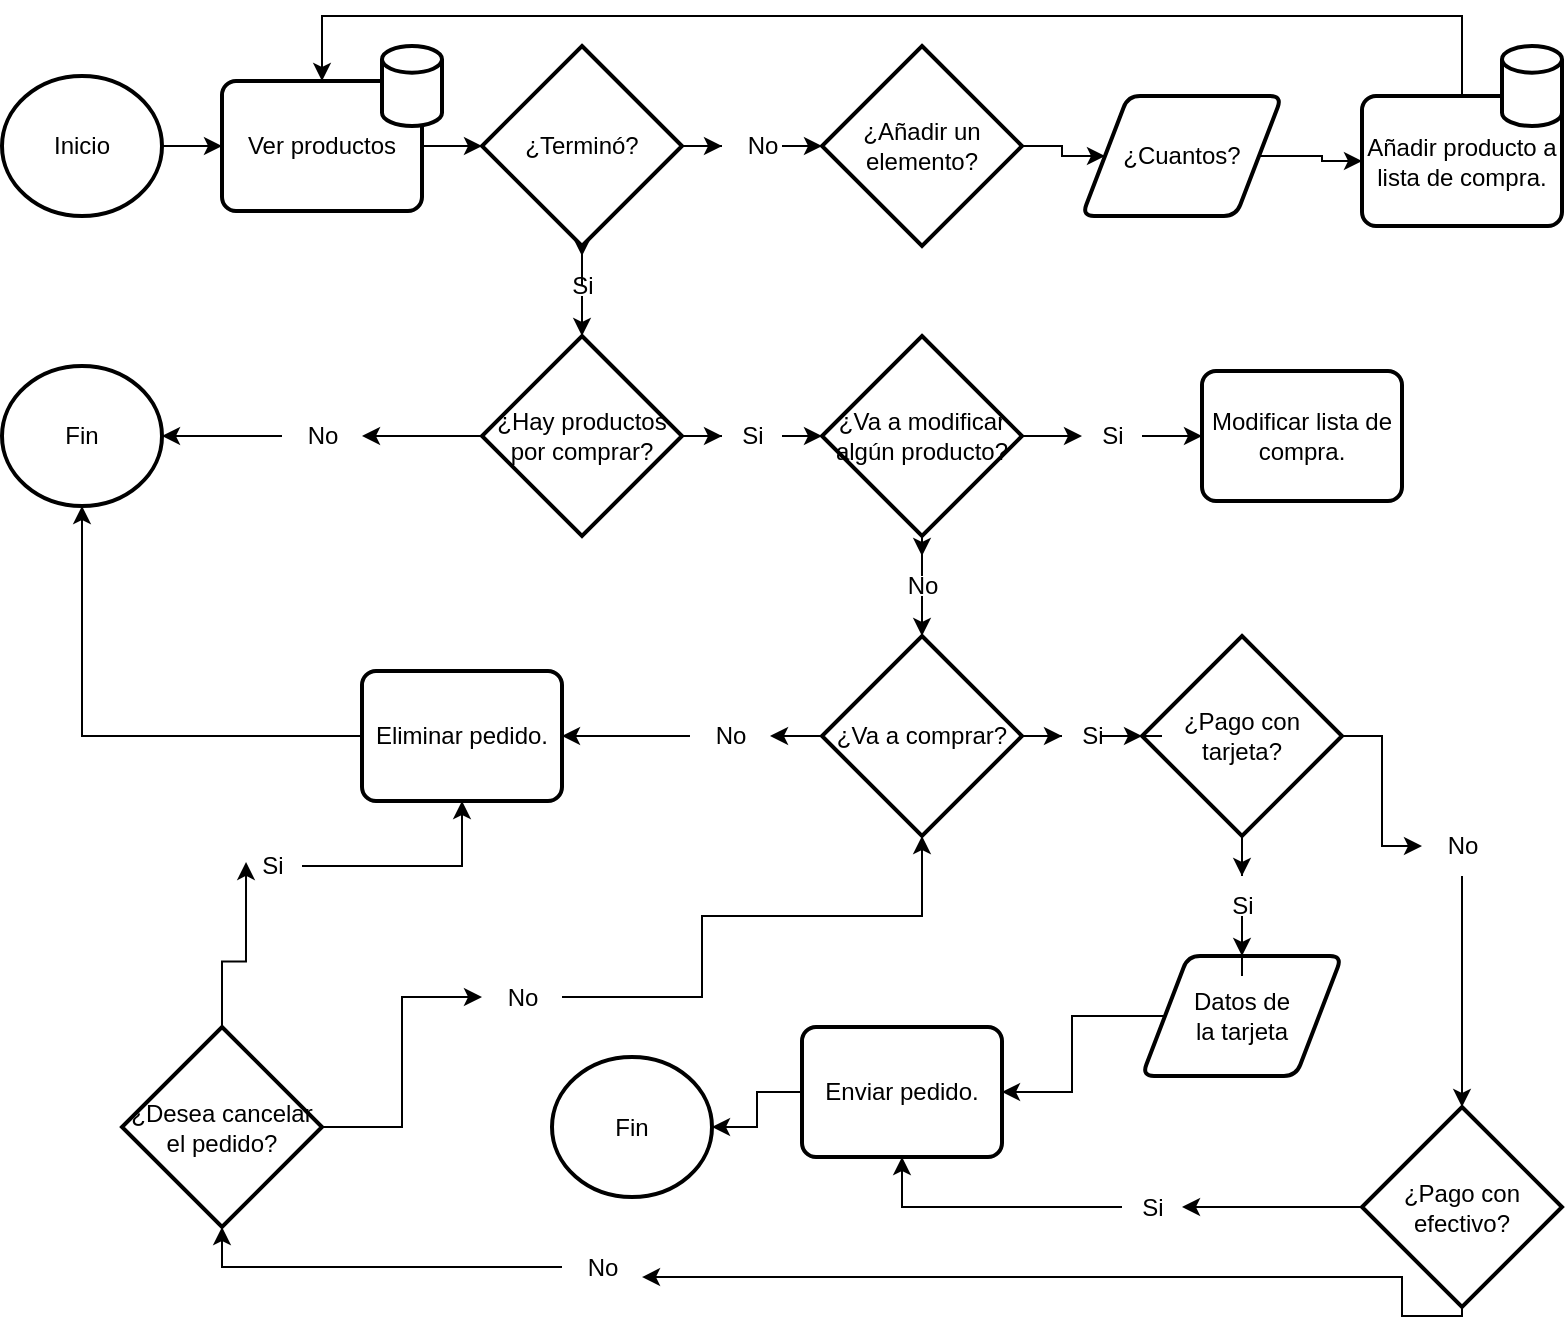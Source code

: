 <mxfile version="20.3.0" type="device"><diagram id="-Bh56P7aBa_tyh5ErtI_" name="Página-1"><mxGraphModel dx="1304" dy="695" grid="1" gridSize="10" guides="1" tooltips="1" connect="1" arrows="1" fold="1" page="1" pageScale="1" pageWidth="827" pageHeight="1169" math="0" shadow="0"><root><mxCell id="0"/><mxCell id="1" parent="0"/><mxCell id="qNxRbdu7r2npMHHieJdJ-9" value="" style="edgeStyle=orthogonalEdgeStyle;rounded=0;orthogonalLoop=1;jettySize=auto;html=1;" edge="1" parent="1" source="qNxRbdu7r2npMHHieJdJ-2" target="qNxRbdu7r2npMHHieJdJ-3"><mxGeometry relative="1" as="geometry"/></mxCell><mxCell id="qNxRbdu7r2npMHHieJdJ-2" value="Inicio" style="strokeWidth=2;html=1;shape=mxgraph.flowchart.start_2;whiteSpace=wrap;" vertex="1" parent="1"><mxGeometry x="30" y="70" width="80" height="70" as="geometry"/></mxCell><mxCell id="qNxRbdu7r2npMHHieJdJ-10" value="" style="edgeStyle=orthogonalEdgeStyle;rounded=0;orthogonalLoop=1;jettySize=auto;html=1;" edge="1" parent="1" source="qNxRbdu7r2npMHHieJdJ-3" target="qNxRbdu7r2npMHHieJdJ-4"><mxGeometry relative="1" as="geometry"/></mxCell><mxCell id="qNxRbdu7r2npMHHieJdJ-8" style="edgeStyle=orthogonalEdgeStyle;rounded=0;orthogonalLoop=1;jettySize=auto;html=1;" edge="1" parent="1" source="qNxRbdu7r2npMHHieJdJ-4" target="qNxRbdu7r2npMHHieJdJ-6"><mxGeometry relative="1" as="geometry"/></mxCell><mxCell id="qNxRbdu7r2npMHHieJdJ-11" value="" style="edgeStyle=orthogonalEdgeStyle;rounded=0;orthogonalLoop=1;jettySize=auto;html=1;" edge="1" parent="1" source="qNxRbdu7r2npMHHieJdJ-4" target="qNxRbdu7r2npMHHieJdJ-5"><mxGeometry relative="1" as="geometry"/></mxCell><mxCell id="qNxRbdu7r2npMHHieJdJ-4" value="¿Terminó?" style="strokeWidth=2;html=1;shape=mxgraph.flowchart.decision;whiteSpace=wrap;" vertex="1" parent="1"><mxGeometry x="270" y="55" width="100" height="100" as="geometry"/></mxCell><mxCell id="qNxRbdu7r2npMHHieJdJ-20" value="" style="edgeStyle=orthogonalEdgeStyle;rounded=0;orthogonalLoop=1;jettySize=auto;html=1;" edge="1" parent="1" source="qNxRbdu7r2npMHHieJdJ-5" target="qNxRbdu7r2npMHHieJdJ-19"><mxGeometry relative="1" as="geometry"/></mxCell><mxCell id="qNxRbdu7r2npMHHieJdJ-5" value="Si" style="text;html=1;align=center;verticalAlign=middle;resizable=0;points=[];autosize=1;strokeColor=none;fillColor=none;" vertex="1" parent="1"><mxGeometry x="305" y="160" width="30" height="30" as="geometry"/></mxCell><mxCell id="qNxRbdu7r2npMHHieJdJ-13" value="" style="edgeStyle=orthogonalEdgeStyle;rounded=0;orthogonalLoop=1;jettySize=auto;html=1;" edge="1" parent="1" source="qNxRbdu7r2npMHHieJdJ-6" target="qNxRbdu7r2npMHHieJdJ-12"><mxGeometry relative="1" as="geometry"/></mxCell><mxCell id="qNxRbdu7r2npMHHieJdJ-6" value="No" style="text;html=1;align=center;verticalAlign=middle;resizable=0;points=[];autosize=1;strokeColor=none;fillColor=none;" vertex="1" parent="1"><mxGeometry x="390" y="90" width="40" height="30" as="geometry"/></mxCell><mxCell id="qNxRbdu7r2npMHHieJdJ-15" value="" style="edgeStyle=orthogonalEdgeStyle;rounded=0;orthogonalLoop=1;jettySize=auto;html=1;" edge="1" parent="1" source="qNxRbdu7r2npMHHieJdJ-12" target="qNxRbdu7r2npMHHieJdJ-14"><mxGeometry relative="1" as="geometry"/></mxCell><mxCell id="qNxRbdu7r2npMHHieJdJ-12" value="¿Añadir un elemento?" style="strokeWidth=2;html=1;shape=mxgraph.flowchart.decision;whiteSpace=wrap;" vertex="1" parent="1"><mxGeometry x="440" y="55" width="100" height="100" as="geometry"/></mxCell><mxCell id="qNxRbdu7r2npMHHieJdJ-17" value="" style="edgeStyle=orthogonalEdgeStyle;rounded=0;orthogonalLoop=1;jettySize=auto;html=1;" edge="1" parent="1" source="qNxRbdu7r2npMHHieJdJ-14" target="qNxRbdu7r2npMHHieJdJ-16"><mxGeometry relative="1" as="geometry"/></mxCell><mxCell id="qNxRbdu7r2npMHHieJdJ-14" value="¿Cuantos?" style="shape=parallelogram;html=1;strokeWidth=2;perimeter=parallelogramPerimeter;whiteSpace=wrap;rounded=1;arcSize=12;size=0.23;" vertex="1" parent="1"><mxGeometry x="570" y="80" width="100" height="60" as="geometry"/></mxCell><mxCell id="qNxRbdu7r2npMHHieJdJ-18" style="edgeStyle=orthogonalEdgeStyle;rounded=0;orthogonalLoop=1;jettySize=auto;html=1;entryX=0.5;entryY=0;entryDx=0;entryDy=0;" edge="1" parent="1" source="qNxRbdu7r2npMHHieJdJ-16" target="qNxRbdu7r2npMHHieJdJ-3"><mxGeometry relative="1" as="geometry"><mxPoint x="750" y="-60" as="targetPoint"/><Array as="points"><mxPoint x="760" y="40"/><mxPoint x="190" y="40"/></Array></mxGeometry></mxCell><mxCell id="qNxRbdu7r2npMHHieJdJ-24" value="" style="edgeStyle=orthogonalEdgeStyle;rounded=0;orthogonalLoop=1;jettySize=auto;html=1;" edge="1" parent="1" source="qNxRbdu7r2npMHHieJdJ-19" target="qNxRbdu7r2npMHHieJdJ-23"><mxGeometry relative="1" as="geometry"/></mxCell><mxCell id="qNxRbdu7r2npMHHieJdJ-27" value="" style="edgeStyle=orthogonalEdgeStyle;rounded=0;orthogonalLoop=1;jettySize=auto;html=1;" edge="1" parent="1" source="qNxRbdu7r2npMHHieJdJ-19" target="qNxRbdu7r2npMHHieJdJ-26"><mxGeometry relative="1" as="geometry"/></mxCell><mxCell id="qNxRbdu7r2npMHHieJdJ-19" value="¿Hay productos por comprar?" style="strokeWidth=2;html=1;shape=mxgraph.flowchart.decision;whiteSpace=wrap;" vertex="1" parent="1"><mxGeometry x="270" y="200" width="100" height="100" as="geometry"/></mxCell><mxCell id="qNxRbdu7r2npMHHieJdJ-21" value="Fin" style="strokeWidth=2;html=1;shape=mxgraph.flowchart.start_2;whiteSpace=wrap;" vertex="1" parent="1"><mxGeometry x="30" y="215" width="80" height="70" as="geometry"/></mxCell><mxCell id="qNxRbdu7r2npMHHieJdJ-25" value="" style="edgeStyle=orthogonalEdgeStyle;rounded=0;orthogonalLoop=1;jettySize=auto;html=1;" edge="1" parent="1" source="qNxRbdu7r2npMHHieJdJ-23" target="qNxRbdu7r2npMHHieJdJ-21"><mxGeometry relative="1" as="geometry"/></mxCell><mxCell id="qNxRbdu7r2npMHHieJdJ-23" value="No" style="text;html=1;align=center;verticalAlign=middle;resizable=0;points=[];autosize=1;strokeColor=none;fillColor=none;" vertex="1" parent="1"><mxGeometry x="170" y="235" width="40" height="30" as="geometry"/></mxCell><mxCell id="qNxRbdu7r2npMHHieJdJ-29" value="" style="edgeStyle=orthogonalEdgeStyle;rounded=0;orthogonalLoop=1;jettySize=auto;html=1;" edge="1" parent="1" source="qNxRbdu7r2npMHHieJdJ-26" target="qNxRbdu7r2npMHHieJdJ-28"><mxGeometry relative="1" as="geometry"/></mxCell><mxCell id="qNxRbdu7r2npMHHieJdJ-26" value="Si" style="text;html=1;align=center;verticalAlign=middle;resizable=0;points=[];autosize=1;strokeColor=none;fillColor=none;" vertex="1" parent="1"><mxGeometry x="390" y="235" width="30" height="30" as="geometry"/></mxCell><mxCell id="qNxRbdu7r2npMHHieJdJ-33" value="" style="edgeStyle=orthogonalEdgeStyle;rounded=0;orthogonalLoop=1;jettySize=auto;html=1;" edge="1" parent="1" source="qNxRbdu7r2npMHHieJdJ-28" target="qNxRbdu7r2npMHHieJdJ-31"><mxGeometry relative="1" as="geometry"/></mxCell><mxCell id="qNxRbdu7r2npMHHieJdJ-35" value="" style="edgeStyle=orthogonalEdgeStyle;rounded=0;orthogonalLoop=1;jettySize=auto;html=1;" edge="1" parent="1" source="qNxRbdu7r2npMHHieJdJ-28" target="qNxRbdu7r2npMHHieJdJ-32"><mxGeometry relative="1" as="geometry"/></mxCell><mxCell id="qNxRbdu7r2npMHHieJdJ-28" value="¿Va a modificar algún producto?" style="strokeWidth=2;html=1;shape=mxgraph.flowchart.decision;whiteSpace=wrap;" vertex="1" parent="1"><mxGeometry x="440" y="200" width="100" height="100" as="geometry"/></mxCell><mxCell id="qNxRbdu7r2npMHHieJdJ-30" value="Modificar lista de compra." style="rounded=1;whiteSpace=wrap;html=1;absoluteArcSize=1;arcSize=14;strokeWidth=2;" vertex="1" parent="1"><mxGeometry x="630" y="217.5" width="100" height="65" as="geometry"/></mxCell><mxCell id="qNxRbdu7r2npMHHieJdJ-34" value="" style="edgeStyle=orthogonalEdgeStyle;rounded=0;orthogonalLoop=1;jettySize=auto;html=1;" edge="1" parent="1" source="qNxRbdu7r2npMHHieJdJ-31" target="qNxRbdu7r2npMHHieJdJ-30"><mxGeometry relative="1" as="geometry"/></mxCell><mxCell id="qNxRbdu7r2npMHHieJdJ-31" value="Si" style="text;html=1;align=center;verticalAlign=middle;resizable=0;points=[];autosize=1;strokeColor=none;fillColor=none;" vertex="1" parent="1"><mxGeometry x="570" y="235" width="30" height="30" as="geometry"/></mxCell><mxCell id="qNxRbdu7r2npMHHieJdJ-37" value="" style="edgeStyle=orthogonalEdgeStyle;rounded=0;orthogonalLoop=1;jettySize=auto;html=1;" edge="1" parent="1" source="qNxRbdu7r2npMHHieJdJ-32" target="qNxRbdu7r2npMHHieJdJ-36"><mxGeometry relative="1" as="geometry"/></mxCell><mxCell id="qNxRbdu7r2npMHHieJdJ-32" value="No" style="text;html=1;align=center;verticalAlign=middle;resizable=0;points=[];autosize=1;strokeColor=none;fillColor=none;" vertex="1" parent="1"><mxGeometry x="470" y="310" width="40" height="30" as="geometry"/></mxCell><mxCell id="qNxRbdu7r2npMHHieJdJ-39" value="" style="edgeStyle=orthogonalEdgeStyle;rounded=0;orthogonalLoop=1;jettySize=auto;html=1;" edge="1" parent="1" source="qNxRbdu7r2npMHHieJdJ-36" target="qNxRbdu7r2npMHHieJdJ-38"><mxGeometry relative="1" as="geometry"/></mxCell><mxCell id="qNxRbdu7r2npMHHieJdJ-42" value="" style="edgeStyle=orthogonalEdgeStyle;rounded=0;orthogonalLoop=1;jettySize=auto;html=1;" edge="1" parent="1" source="qNxRbdu7r2npMHHieJdJ-36" target="qNxRbdu7r2npMHHieJdJ-41"><mxGeometry relative="1" as="geometry"/></mxCell><mxCell id="qNxRbdu7r2npMHHieJdJ-36" value="¿Va a comprar?" style="strokeWidth=2;html=1;shape=mxgraph.flowchart.decision;whiteSpace=wrap;" vertex="1" parent="1"><mxGeometry x="440" y="350" width="100" height="100" as="geometry"/></mxCell><mxCell id="qNxRbdu7r2npMHHieJdJ-71" value="" style="edgeStyle=orthogonalEdgeStyle;rounded=0;orthogonalLoop=1;jettySize=auto;html=1;" edge="1" parent="1" source="qNxRbdu7r2npMHHieJdJ-38" target="qNxRbdu7r2npMHHieJdJ-70"><mxGeometry relative="1" as="geometry"/></mxCell><mxCell id="qNxRbdu7r2npMHHieJdJ-38" value="No" style="text;html=1;align=center;verticalAlign=middle;resizable=0;points=[];autosize=1;strokeColor=none;fillColor=none;" vertex="1" parent="1"><mxGeometry x="374" y="385" width="40" height="30" as="geometry"/></mxCell><mxCell id="qNxRbdu7r2npMHHieJdJ-59" value="" style="edgeStyle=orthogonalEdgeStyle;rounded=0;orthogonalLoop=1;jettySize=auto;html=1;" edge="1" parent="1" source="qNxRbdu7r2npMHHieJdJ-40" target="qNxRbdu7r2npMHHieJdJ-55"><mxGeometry relative="1" as="geometry"/></mxCell><mxCell id="qNxRbdu7r2npMHHieJdJ-61" value="" style="edgeStyle=orthogonalEdgeStyle;rounded=0;orthogonalLoop=1;jettySize=auto;html=1;" edge="1" parent="1" source="qNxRbdu7r2npMHHieJdJ-40" target="qNxRbdu7r2npMHHieJdJ-51"><mxGeometry relative="1" as="geometry"/></mxCell><mxCell id="qNxRbdu7r2npMHHieJdJ-40" value="¿Pago con tarjeta?" style="strokeWidth=2;html=1;shape=mxgraph.flowchart.decision;whiteSpace=wrap;" vertex="1" parent="1"><mxGeometry x="600" y="350" width="100" height="100" as="geometry"/></mxCell><mxCell id="qNxRbdu7r2npMHHieJdJ-43" value="" style="edgeStyle=orthogonalEdgeStyle;rounded=0;orthogonalLoop=1;jettySize=auto;html=1;" edge="1" parent="1" source="qNxRbdu7r2npMHHieJdJ-41" target="qNxRbdu7r2npMHHieJdJ-40"><mxGeometry relative="1" as="geometry"/></mxCell><mxCell id="qNxRbdu7r2npMHHieJdJ-41" value="Si" style="text;html=1;align=center;verticalAlign=middle;resizable=0;points=[];autosize=1;strokeColor=none;fillColor=none;" vertex="1" parent="1"><mxGeometry x="560" y="385" width="30" height="30" as="geometry"/></mxCell><mxCell id="qNxRbdu7r2npMHHieJdJ-67" value="" style="edgeStyle=orthogonalEdgeStyle;rounded=0;orthogonalLoop=1;jettySize=auto;html=1;" edge="1" parent="1" source="qNxRbdu7r2npMHHieJdJ-44" target="qNxRbdu7r2npMHHieJdJ-64"><mxGeometry relative="1" as="geometry"/></mxCell><mxCell id="qNxRbdu7r2npMHHieJdJ-69" style="edgeStyle=orthogonalEdgeStyle;rounded=0;orthogonalLoop=1;jettySize=auto;html=1;entryX=1;entryY=0.667;entryDx=0;entryDy=0;entryPerimeter=0;" edge="1" parent="1" source="qNxRbdu7r2npMHHieJdJ-44" target="qNxRbdu7r2npMHHieJdJ-63"><mxGeometry relative="1" as="geometry"><Array as="points"><mxPoint x="760" y="690"/><mxPoint x="730" y="690"/><mxPoint x="730" y="671"/></Array></mxGeometry></mxCell><mxCell id="qNxRbdu7r2npMHHieJdJ-44" value="¿Pago con efectivo?" style="strokeWidth=2;html=1;shape=mxgraph.flowchart.decision;whiteSpace=wrap;" vertex="1" parent="1"><mxGeometry x="710" y="585.5" width="100" height="100" as="geometry"/></mxCell><mxCell id="qNxRbdu7r2npMHHieJdJ-66" value="" style="edgeStyle=orthogonalEdgeStyle;rounded=0;orthogonalLoop=1;jettySize=auto;html=1;" edge="1" parent="1" source="qNxRbdu7r2npMHHieJdJ-45" target="qNxRbdu7r2npMHHieJdJ-65"><mxGeometry relative="1" as="geometry"/></mxCell><mxCell id="qNxRbdu7r2npMHHieJdJ-45" value="Datos de &lt;br&gt;la tarjeta" style="shape=parallelogram;html=1;strokeWidth=2;perimeter=parallelogramPerimeter;whiteSpace=wrap;rounded=1;arcSize=12;size=0.23;" vertex="1" parent="1"><mxGeometry x="600" y="510" width="100" height="60" as="geometry"/></mxCell><mxCell id="qNxRbdu7r2npMHHieJdJ-47" value="" style="group" vertex="1" connectable="0" parent="1"><mxGeometry x="140" y="55" width="110" height="82.5" as="geometry"/></mxCell><mxCell id="qNxRbdu7r2npMHHieJdJ-3" value="Ver productos" style="rounded=1;whiteSpace=wrap;html=1;absoluteArcSize=1;arcSize=14;strokeWidth=2;" vertex="1" parent="qNxRbdu7r2npMHHieJdJ-47"><mxGeometry y="17.5" width="100" height="65" as="geometry"/></mxCell><mxCell id="qNxRbdu7r2npMHHieJdJ-46" value="" style="strokeWidth=2;html=1;shape=mxgraph.flowchart.database;whiteSpace=wrap;" vertex="1" parent="qNxRbdu7r2npMHHieJdJ-47"><mxGeometry x="80" width="30" height="40" as="geometry"/></mxCell><mxCell id="qNxRbdu7r2npMHHieJdJ-50" value="" style="group" vertex="1" connectable="0" parent="1"><mxGeometry x="710" y="55" width="100" height="90" as="geometry"/></mxCell><mxCell id="qNxRbdu7r2npMHHieJdJ-16" value="Añadir producto a lista de compra." style="rounded=1;whiteSpace=wrap;html=1;absoluteArcSize=1;arcSize=14;strokeWidth=2;" vertex="1" parent="qNxRbdu7r2npMHHieJdJ-50"><mxGeometry y="25" width="100" height="65" as="geometry"/></mxCell><mxCell id="qNxRbdu7r2npMHHieJdJ-48" value="" style="strokeWidth=2;html=1;shape=mxgraph.flowchart.database;whiteSpace=wrap;" vertex="1" parent="qNxRbdu7r2npMHHieJdJ-50"><mxGeometry x="70" width="30" height="40" as="geometry"/></mxCell><mxCell id="qNxRbdu7r2npMHHieJdJ-62" value="" style="edgeStyle=orthogonalEdgeStyle;rounded=0;orthogonalLoop=1;jettySize=auto;html=1;" edge="1" parent="1" source="qNxRbdu7r2npMHHieJdJ-51" target="qNxRbdu7r2npMHHieJdJ-45"><mxGeometry relative="1" as="geometry"/></mxCell><mxCell id="qNxRbdu7r2npMHHieJdJ-51" value="Si" style="text;html=1;align=center;verticalAlign=middle;resizable=0;points=[];autosize=1;strokeColor=none;fillColor=none;" vertex="1" parent="1"><mxGeometry x="635" y="470" width="30" height="30" as="geometry"/></mxCell><mxCell id="qNxRbdu7r2npMHHieJdJ-60" value="" style="edgeStyle=orthogonalEdgeStyle;rounded=0;orthogonalLoop=1;jettySize=auto;html=1;" edge="1" parent="1" source="qNxRbdu7r2npMHHieJdJ-55" target="qNxRbdu7r2npMHHieJdJ-44"><mxGeometry relative="1" as="geometry"/></mxCell><mxCell id="qNxRbdu7r2npMHHieJdJ-55" value="No" style="text;html=1;align=center;verticalAlign=middle;resizable=0;points=[];autosize=1;strokeColor=none;fillColor=none;" vertex="1" parent="1"><mxGeometry x="740" y="440" width="40" height="30" as="geometry"/></mxCell><mxCell id="qNxRbdu7r2npMHHieJdJ-73" style="edgeStyle=orthogonalEdgeStyle;rounded=0;orthogonalLoop=1;jettySize=auto;html=1;entryX=0.5;entryY=1;entryDx=0;entryDy=0;entryPerimeter=0;" edge="1" parent="1" source="qNxRbdu7r2npMHHieJdJ-63" target="qNxRbdu7r2npMHHieJdJ-72"><mxGeometry relative="1" as="geometry"/></mxCell><mxCell id="qNxRbdu7r2npMHHieJdJ-63" value="No" style="text;html=1;align=center;verticalAlign=middle;resizable=0;points=[];autosize=1;strokeColor=none;fillColor=none;" vertex="1" parent="1"><mxGeometry x="310" y="650.5" width="40" height="30" as="geometry"/></mxCell><mxCell id="qNxRbdu7r2npMHHieJdJ-68" style="edgeStyle=orthogonalEdgeStyle;rounded=0;orthogonalLoop=1;jettySize=auto;html=1;" edge="1" parent="1" source="qNxRbdu7r2npMHHieJdJ-64" target="qNxRbdu7r2npMHHieJdJ-65"><mxGeometry relative="1" as="geometry"/></mxCell><mxCell id="qNxRbdu7r2npMHHieJdJ-64" value="Si" style="text;html=1;align=center;verticalAlign=middle;resizable=0;points=[];autosize=1;strokeColor=none;fillColor=none;" vertex="1" parent="1"><mxGeometry x="590" y="620.5" width="30" height="30" as="geometry"/></mxCell><mxCell id="qNxRbdu7r2npMHHieJdJ-87" value="" style="edgeStyle=orthogonalEdgeStyle;rounded=0;orthogonalLoop=1;jettySize=auto;html=1;" edge="1" parent="1" source="qNxRbdu7r2npMHHieJdJ-65" target="qNxRbdu7r2npMHHieJdJ-86"><mxGeometry relative="1" as="geometry"/></mxCell><mxCell id="qNxRbdu7r2npMHHieJdJ-65" value="Enviar pedido." style="rounded=1;whiteSpace=wrap;html=1;absoluteArcSize=1;arcSize=14;strokeWidth=2;" vertex="1" parent="1"><mxGeometry x="430" y="545.5" width="100" height="65" as="geometry"/></mxCell><mxCell id="qNxRbdu7r2npMHHieJdJ-80" style="edgeStyle=orthogonalEdgeStyle;rounded=0;orthogonalLoop=1;jettySize=auto;html=1;entryX=0.5;entryY=1;entryDx=0;entryDy=0;entryPerimeter=0;" edge="1" parent="1" source="qNxRbdu7r2npMHHieJdJ-70" target="qNxRbdu7r2npMHHieJdJ-21"><mxGeometry relative="1" as="geometry"/></mxCell><mxCell id="qNxRbdu7r2npMHHieJdJ-70" value="Eliminar pedido." style="rounded=1;whiteSpace=wrap;html=1;absoluteArcSize=1;arcSize=14;strokeWidth=2;" vertex="1" parent="1"><mxGeometry x="210" y="367.5" width="100" height="65" as="geometry"/></mxCell><mxCell id="qNxRbdu7r2npMHHieJdJ-76" value="" style="edgeStyle=orthogonalEdgeStyle;rounded=0;orthogonalLoop=1;jettySize=auto;html=1;" edge="1" parent="1" source="qNxRbdu7r2npMHHieJdJ-72" target="qNxRbdu7r2npMHHieJdJ-75"><mxGeometry relative="1" as="geometry"/></mxCell><mxCell id="qNxRbdu7r2npMHHieJdJ-77" style="edgeStyle=orthogonalEdgeStyle;rounded=0;orthogonalLoop=1;jettySize=auto;html=1;entryX=0.067;entryY=0.433;entryDx=0;entryDy=0;entryPerimeter=0;" edge="1" parent="1" source="qNxRbdu7r2npMHHieJdJ-72" target="qNxRbdu7r2npMHHieJdJ-74"><mxGeometry relative="1" as="geometry"/></mxCell><mxCell id="qNxRbdu7r2npMHHieJdJ-72" value="¿Desea cancelar el pedido?" style="strokeWidth=2;html=1;shape=mxgraph.flowchart.decision;whiteSpace=wrap;" vertex="1" parent="1"><mxGeometry x="90" y="545.5" width="100" height="100" as="geometry"/></mxCell><mxCell id="qNxRbdu7r2npMHHieJdJ-78" style="edgeStyle=orthogonalEdgeStyle;rounded=0;orthogonalLoop=1;jettySize=auto;html=1;" edge="1" parent="1" source="qNxRbdu7r2npMHHieJdJ-74" target="qNxRbdu7r2npMHHieJdJ-70"><mxGeometry relative="1" as="geometry"/></mxCell><mxCell id="qNxRbdu7r2npMHHieJdJ-74" value="Si" style="text;html=1;align=center;verticalAlign=middle;resizable=0;points=[];autosize=1;strokeColor=none;fillColor=none;" vertex="1" parent="1"><mxGeometry x="150" y="450" width="30" height="30" as="geometry"/></mxCell><mxCell id="qNxRbdu7r2npMHHieJdJ-81" style="edgeStyle=orthogonalEdgeStyle;rounded=0;orthogonalLoop=1;jettySize=auto;html=1;" edge="1" parent="1" source="qNxRbdu7r2npMHHieJdJ-75" target="qNxRbdu7r2npMHHieJdJ-36"><mxGeometry relative="1" as="geometry"><mxPoint x="370" y="490" as="targetPoint"/><Array as="points"><mxPoint x="380" y="531"/><mxPoint x="380" y="490"/><mxPoint x="490" y="490"/></Array></mxGeometry></mxCell><mxCell id="qNxRbdu7r2npMHHieJdJ-75" value="No" style="text;html=1;align=center;verticalAlign=middle;resizable=0;points=[];autosize=1;strokeColor=none;fillColor=none;" vertex="1" parent="1"><mxGeometry x="270" y="515.5" width="40" height="30" as="geometry"/></mxCell><mxCell id="qNxRbdu7r2npMHHieJdJ-86" value="Fin" style="strokeWidth=2;html=1;shape=mxgraph.flowchart.start_2;whiteSpace=wrap;" vertex="1" parent="1"><mxGeometry x="305" y="560.5" width="80" height="70" as="geometry"/></mxCell></root></mxGraphModel></diagram></mxfile>